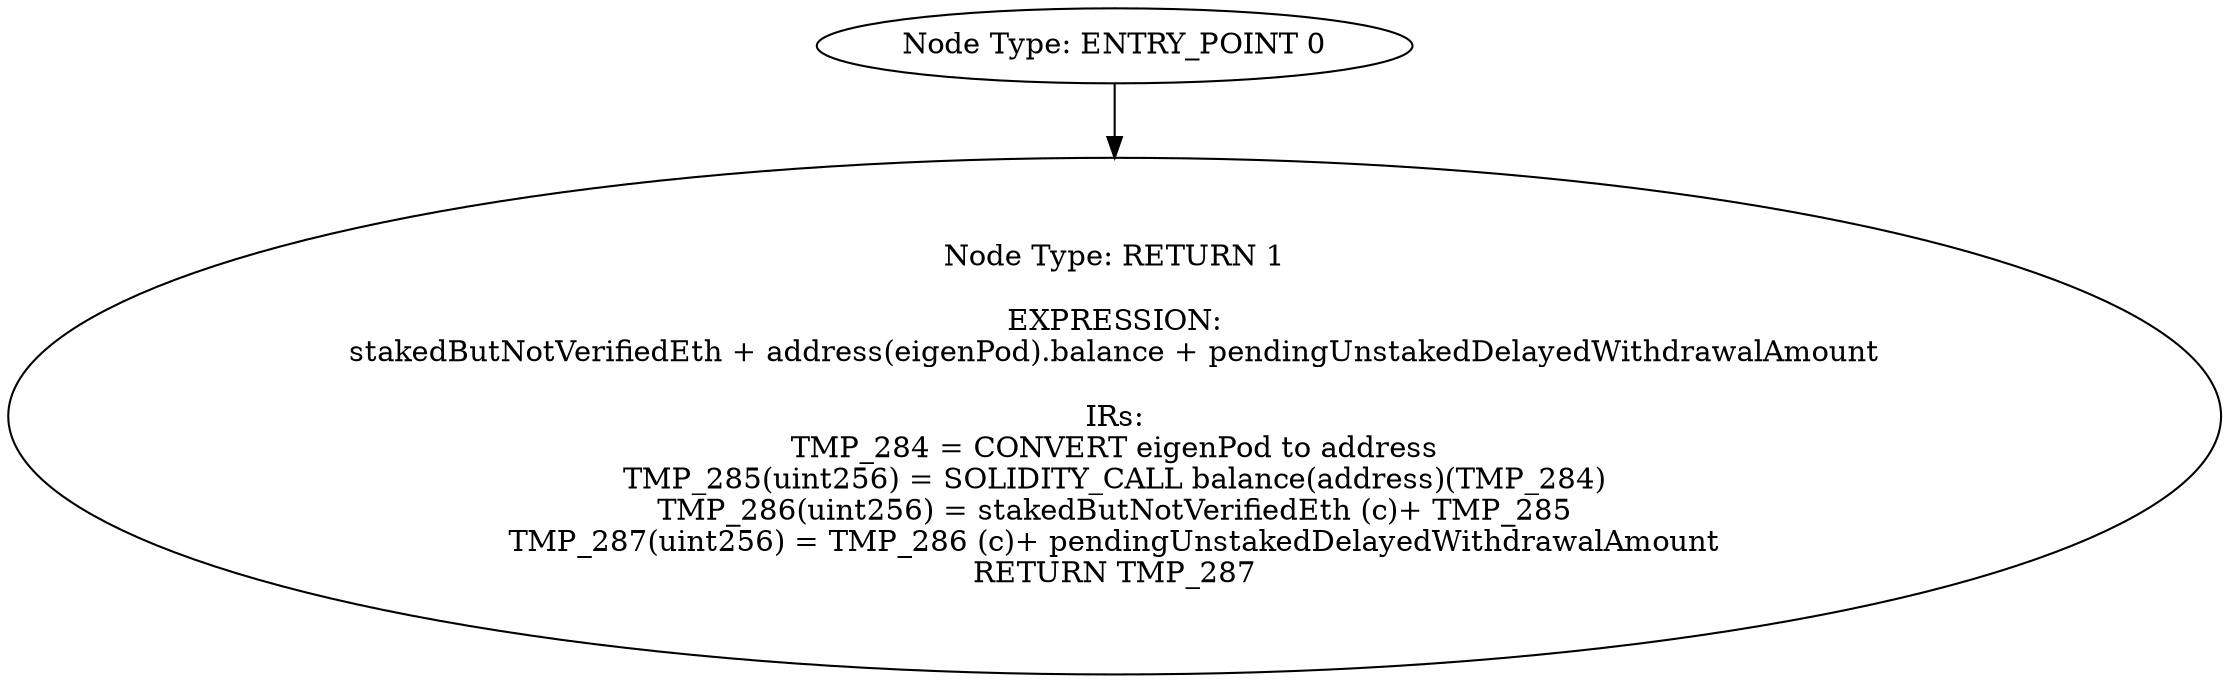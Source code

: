 digraph{
0[label="Node Type: ENTRY_POINT 0
"];
0->1;
1[label="Node Type: RETURN 1

EXPRESSION:
stakedButNotVerifiedEth + address(eigenPod).balance + pendingUnstakedDelayedWithdrawalAmount

IRs:
TMP_284 = CONVERT eigenPod to address
TMP_285(uint256) = SOLIDITY_CALL balance(address)(TMP_284)
TMP_286(uint256) = stakedButNotVerifiedEth (c)+ TMP_285
TMP_287(uint256) = TMP_286 (c)+ pendingUnstakedDelayedWithdrawalAmount
RETURN TMP_287"];
}
